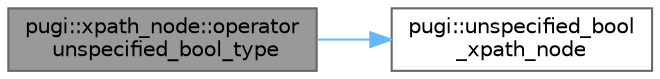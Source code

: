 digraph "pugi::xpath_node::operator unspecified_bool_type"
{
 // INTERACTIVE_SVG=YES
 // LATEX_PDF_SIZE
  bgcolor="transparent";
  edge [fontname=Helvetica,fontsize=10,labelfontname=Helvetica,labelfontsize=10];
  node [fontname=Helvetica,fontsize=10,shape=box,height=0.2,width=0.4];
  rankdir="LR";
  Node1 [id="Node000001",label="pugi::xpath_node::operator\l unspecified_bool_type",height=0.2,width=0.4,color="gray40", fillcolor="grey60", style="filled", fontcolor="black",tooltip=" "];
  Node1 -> Node2 [id="edge1_Node000001_Node000002",color="steelblue1",style="solid",tooltip=" "];
  Node2 [id="Node000002",label="pugi::unspecified_bool\l_xpath_node",height=0.2,width=0.4,color="grey40", fillcolor="white", style="filled",URL="$d3/d68/namespacepugi.html#abca519e72b848d2ebadf5250727da6c5",tooltip=" "];
}
